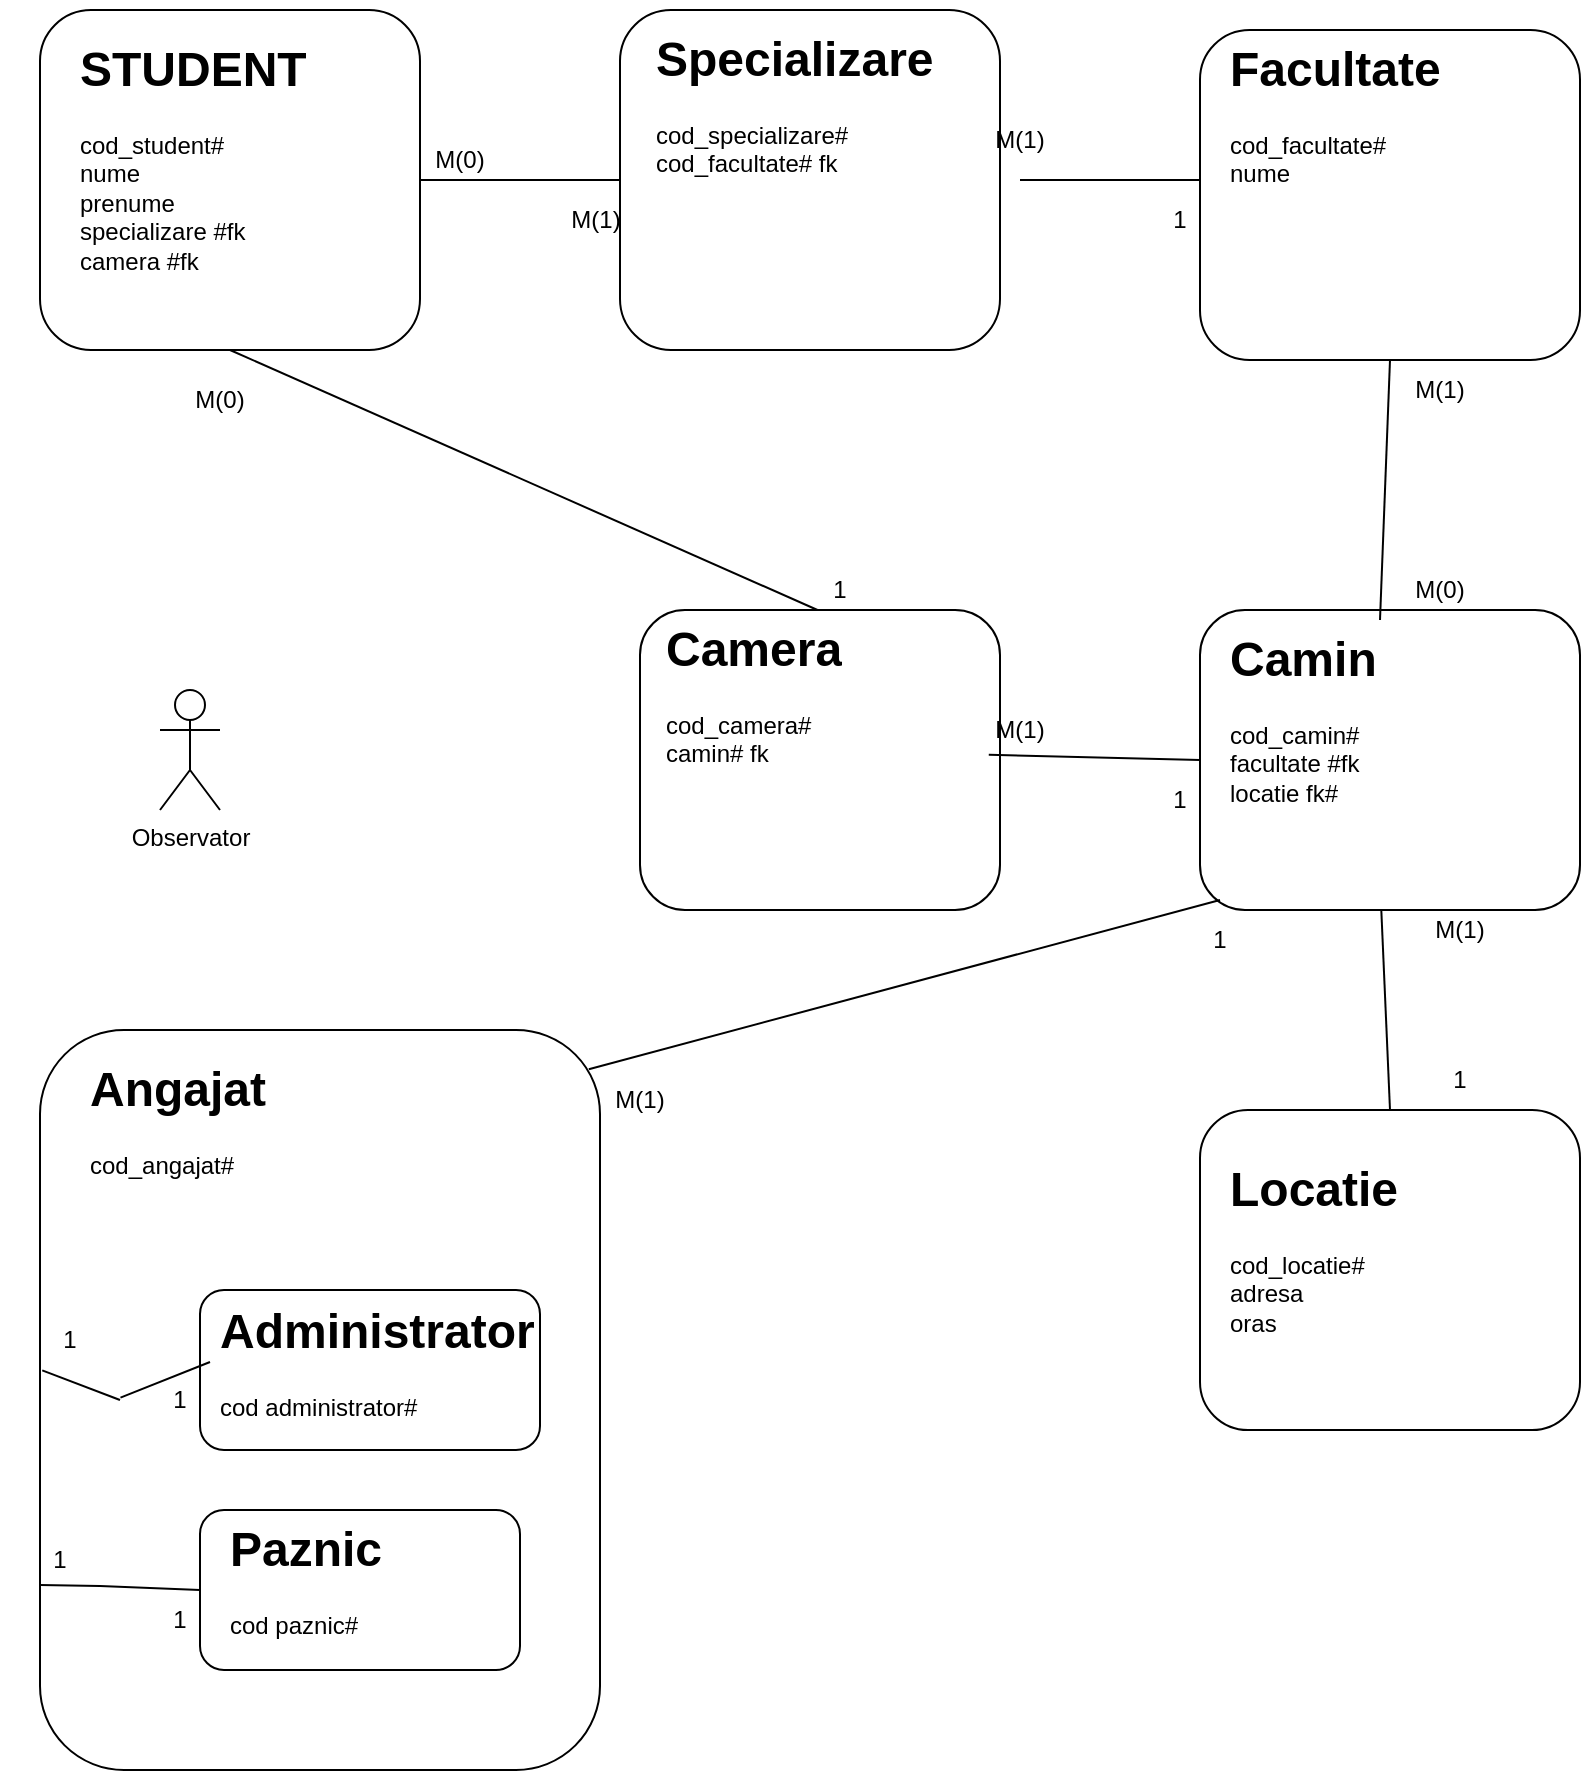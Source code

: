 <mxfile version="21.0.6" type="device"><diagram name="Page-1" id="kE0cmvfl_bC0jg0lT_yP"><mxGraphModel dx="1843" dy="958" grid="1" gridSize="10" guides="1" tooltips="1" connect="1" arrows="1" fold="1" page="1" pageScale="1" pageWidth="850" pageHeight="1100" math="0" shadow="0"><root><mxCell id="0"/><mxCell id="1" parent="0"/><mxCell id="wjrw9tQUmvtQHF_RWvOu-2" value="" style="rounded=1;whiteSpace=wrap;html=1;" vertex="1" parent="1"><mxGeometry x="590" y="60" width="190" height="165" as="geometry"/></mxCell><mxCell id="wjrw9tQUmvtQHF_RWvOu-3" value="" style="rounded=1;whiteSpace=wrap;html=1;" vertex="1" parent="1"><mxGeometry x="590" y="350" width="190" height="150" as="geometry"/></mxCell><mxCell id="wjrw9tQUmvtQHF_RWvOu-4" value="" style="rounded=1;whiteSpace=wrap;html=1;" vertex="1" parent="1"><mxGeometry x="310" y="350" width="180" height="150" as="geometry"/></mxCell><mxCell id="wjrw9tQUmvtQHF_RWvOu-9" value="" style="rounded=1;whiteSpace=wrap;html=1;" vertex="1" parent="1"><mxGeometry x="10" y="50" width="190" height="170" as="geometry"/></mxCell><mxCell id="wjrw9tQUmvtQHF_RWvOu-15" value="&lt;h1&gt;STUDENT&lt;/h1&gt;&lt;div&gt;cod_student#&lt;/div&gt;&lt;div&gt;nume&lt;/div&gt;&lt;div&gt;prenume&lt;/div&gt;&lt;div&gt;specializare #fk&lt;/div&gt;&lt;div&gt;camera #fk&lt;/div&gt;" style="text;html=1;strokeColor=none;fillColor=none;spacing=5;spacingTop=-20;whiteSpace=wrap;overflow=hidden;rounded=0;" vertex="1" parent="1"><mxGeometry x="25" y="60" width="165" height="140" as="geometry"/></mxCell><mxCell id="wjrw9tQUmvtQHF_RWvOu-16" value="&lt;h1&gt;Facultate&lt;/h1&gt;&lt;div&gt;cod_facultate#&lt;/div&gt;&lt;div&gt;nume&lt;/div&gt;&lt;div&gt;&lt;br&gt;&lt;/div&gt;" style="text;html=1;strokeColor=none;fillColor=none;spacing=5;spacingTop=-20;whiteSpace=wrap;overflow=hidden;rounded=0;" vertex="1" parent="1"><mxGeometry x="600" y="60" width="170" height="150" as="geometry"/></mxCell><mxCell id="wjrw9tQUmvtQHF_RWvOu-17" value="" style="rounded=1;whiteSpace=wrap;html=1;" vertex="1" parent="1"><mxGeometry x="300" y="50" width="190" height="170" as="geometry"/></mxCell><mxCell id="wjrw9tQUmvtQHF_RWvOu-18" value="&lt;h1&gt;Specializare&lt;/h1&gt;&lt;div&gt;cod_specializare#&lt;/div&gt;&lt;div&gt;cod_facultate# fk&lt;/div&gt;" style="text;html=1;strokeColor=none;fillColor=none;spacing=5;spacingTop=-20;whiteSpace=wrap;overflow=hidden;rounded=0;" vertex="1" parent="1"><mxGeometry x="312.5" y="55" width="167.5" height="140" as="geometry"/></mxCell><mxCell id="wjrw9tQUmvtQHF_RWvOu-20" value="&lt;h1&gt;Camin&lt;/h1&gt;&lt;div&gt;cod_camin#&lt;/div&gt;&lt;div&gt;facultate #fk&lt;/div&gt;&lt;div&gt;locatie fk#&lt;/div&gt;" style="text;html=1;strokeColor=none;fillColor=none;spacing=5;spacingTop=-20;whiteSpace=wrap;overflow=hidden;rounded=0;" vertex="1" parent="1"><mxGeometry x="600" y="355" width="160" height="140" as="geometry"/></mxCell><mxCell id="wjrw9tQUmvtQHF_RWvOu-21" value="&lt;h1&gt;Camera&lt;/h1&gt;&lt;div&gt;cod_camera#&lt;/div&gt;&lt;div&gt;camin# fk&lt;/div&gt;" style="text;html=1;strokeColor=none;fillColor=none;spacing=5;spacingTop=-20;whiteSpace=wrap;overflow=hidden;rounded=0;" vertex="1" parent="1"><mxGeometry x="317.5" y="350" width="162.5" height="120" as="geometry"/></mxCell><mxCell id="wjrw9tQUmvtQHF_RWvOu-22" value="" style="rounded=1;whiteSpace=wrap;html=1;" vertex="1" parent="1"><mxGeometry x="590" y="600" width="190" height="160" as="geometry"/></mxCell><mxCell id="wjrw9tQUmvtQHF_RWvOu-23" value="&lt;h1&gt;Locatie&lt;/h1&gt;&lt;div&gt;cod_locatie#&lt;/div&gt;&lt;div&gt;adresa&lt;/div&gt;&lt;div&gt;oras&lt;/div&gt;" style="text;html=1;strokeColor=none;fillColor=none;spacing=5;spacingTop=-20;whiteSpace=wrap;overflow=hidden;rounded=0;" vertex="1" parent="1"><mxGeometry x="600" y="620" width="170" height="120" as="geometry"/></mxCell><mxCell id="wjrw9tQUmvtQHF_RWvOu-27" value="" style="endArrow=none;html=1;rounded=0;entryX=1;entryY=0.5;entryDx=0;entryDy=0;exitX=0;exitY=0.5;exitDx=0;exitDy=0;" edge="1" parent="1" source="wjrw9tQUmvtQHF_RWvOu-17" target="wjrw9tQUmvtQHF_RWvOu-9"><mxGeometry width="50" height="50" relative="1" as="geometry"><mxPoint x="480" y="410" as="sourcePoint"/><mxPoint x="530" y="360" as="targetPoint"/></mxGeometry></mxCell><mxCell id="wjrw9tQUmvtQHF_RWvOu-28" value="" style="endArrow=none;html=1;rounded=0;" edge="1" parent="1"><mxGeometry width="50" height="50" relative="1" as="geometry"><mxPoint x="590" y="135" as="sourcePoint"/><mxPoint x="500" y="135" as="targetPoint"/></mxGeometry></mxCell><mxCell id="wjrw9tQUmvtQHF_RWvOu-29" value="" style="endArrow=none;html=1;rounded=0;entryX=0.5;entryY=1;entryDx=0;entryDy=0;exitX=0.5;exitY=0;exitDx=0;exitDy=0;" edge="1" parent="1" source="wjrw9tQUmvtQHF_RWvOu-20" target="wjrw9tQUmvtQHF_RWvOu-2"><mxGeometry width="50" height="50" relative="1" as="geometry"><mxPoint x="480" y="410" as="sourcePoint"/><mxPoint x="530" y="360" as="targetPoint"/></mxGeometry></mxCell><mxCell id="wjrw9tQUmvtQHF_RWvOu-30" value="" style="endArrow=none;html=1;rounded=0;entryX=0;entryY=0.5;entryDx=0;entryDy=0;exitX=1.027;exitY=0.603;exitDx=0;exitDy=0;exitPerimeter=0;" edge="1" parent="1" source="wjrw9tQUmvtQHF_RWvOu-21" target="wjrw9tQUmvtQHF_RWvOu-3"><mxGeometry width="50" height="50" relative="1" as="geometry"><mxPoint x="480" y="410" as="sourcePoint"/><mxPoint x="530" y="360" as="targetPoint"/></mxGeometry></mxCell><mxCell id="wjrw9tQUmvtQHF_RWvOu-31" value="" style="endArrow=none;html=1;rounded=0;exitX=0.5;exitY=0;exitDx=0;exitDy=0;" edge="1" parent="1" source="wjrw9tQUmvtQHF_RWvOu-22"><mxGeometry width="50" height="50" relative="1" as="geometry"><mxPoint x="480" y="410" as="sourcePoint"/><mxPoint x="680.652" y="500" as="targetPoint"/></mxGeometry></mxCell><mxCell id="wjrw9tQUmvtQHF_RWvOu-32" value="" style="endArrow=none;html=1;rounded=0;entryX=0.5;entryY=1;entryDx=0;entryDy=0;exitX=0.5;exitY=0;exitDx=0;exitDy=0;" edge="1" parent="1" source="wjrw9tQUmvtQHF_RWvOu-21" target="wjrw9tQUmvtQHF_RWvOu-9"><mxGeometry width="50" height="50" relative="1" as="geometry"><mxPoint x="480" y="410" as="sourcePoint"/><mxPoint x="530" y="360" as="targetPoint"/></mxGeometry></mxCell><mxCell id="wjrw9tQUmvtQHF_RWvOu-33" value="" style="rounded=1;whiteSpace=wrap;html=1;" vertex="1" parent="1"><mxGeometry x="10" y="560" width="280" height="370" as="geometry"/></mxCell><mxCell id="wjrw9tQUmvtQHF_RWvOu-34" value="&lt;h1&gt;Angajat&lt;/h1&gt;&lt;div&gt;cod_angajat#&lt;/div&gt;&lt;div&gt;&lt;br&gt;&lt;/div&gt;" style="text;html=1;strokeColor=none;fillColor=none;spacing=5;spacingTop=-20;whiteSpace=wrap;overflow=hidden;rounded=0;" vertex="1" parent="1"><mxGeometry x="30" y="570" width="230" height="90" as="geometry"/></mxCell><mxCell id="wjrw9tQUmvtQHF_RWvOu-35" value="" style="rounded=1;whiteSpace=wrap;html=1;" vertex="1" parent="1"><mxGeometry x="90" y="690" width="170" height="80" as="geometry"/></mxCell><mxCell id="wjrw9tQUmvtQHF_RWvOu-36" value="" style="rounded=1;whiteSpace=wrap;html=1;" vertex="1" parent="1"><mxGeometry x="90" y="800" width="160" height="80" as="geometry"/></mxCell><mxCell id="wjrw9tQUmvtQHF_RWvOu-37" value="&lt;h1&gt;Administrator&lt;/h1&gt;&lt;div&gt;cod administrator#&lt;/div&gt;" style="text;html=1;strokeColor=none;fillColor=none;spacing=5;spacingTop=-20;whiteSpace=wrap;overflow=hidden;rounded=0;" vertex="1" parent="1"><mxGeometry x="95" y="691" width="165" height="70" as="geometry"/></mxCell><mxCell id="wjrw9tQUmvtQHF_RWvOu-38" value="&lt;h1&gt;Paznic&lt;/h1&gt;&lt;div&gt;cod paznic#&lt;/div&gt;" style="text;html=1;strokeColor=none;fillColor=none;spacing=5;spacingTop=-20;whiteSpace=wrap;overflow=hidden;rounded=0;" vertex="1" parent="1"><mxGeometry x="100" y="800" width="140" height="70" as="geometry"/></mxCell><mxCell id="wjrw9tQUmvtQHF_RWvOu-39" value="Observator" style="shape=umlActor;verticalLabelPosition=bottom;verticalAlign=top;html=1;outlineConnect=0;" vertex="1" parent="1"><mxGeometry x="70" y="390" width="30" height="60" as="geometry"/></mxCell><mxCell id="wjrw9tQUmvtQHF_RWvOu-40" value="" style="endArrow=none;html=1;rounded=0;entryX=0;entryY=1;entryDx=0;entryDy=0;exitX=0.98;exitY=0.053;exitDx=0;exitDy=0;exitPerimeter=0;" edge="1" parent="1" source="wjrw9tQUmvtQHF_RWvOu-33" target="wjrw9tQUmvtQHF_RWvOu-20"><mxGeometry width="50" height="50" relative="1" as="geometry"><mxPoint x="480" y="540" as="sourcePoint"/><mxPoint x="530" y="490" as="targetPoint"/></mxGeometry></mxCell><mxCell id="wjrw9tQUmvtQHF_RWvOu-41" value="M(0)" style="text;html=1;strokeColor=none;fillColor=none;align=center;verticalAlign=middle;whiteSpace=wrap;rounded=0;" vertex="1" parent="1"><mxGeometry x="70" y="230" width="60" height="30" as="geometry"/></mxCell><mxCell id="wjrw9tQUmvtQHF_RWvOu-42" value="1" style="text;html=1;strokeColor=none;fillColor=none;align=center;verticalAlign=middle;whiteSpace=wrap;rounded=0;" vertex="1" parent="1"><mxGeometry x="380" y="325" width="60" height="30" as="geometry"/></mxCell><mxCell id="wjrw9tQUmvtQHF_RWvOu-43" value="M(0)" style="text;html=1;strokeColor=none;fillColor=none;align=center;verticalAlign=middle;whiteSpace=wrap;rounded=0;" vertex="1" parent="1"><mxGeometry x="190" y="110" width="60" height="30" as="geometry"/></mxCell><mxCell id="wjrw9tQUmvtQHF_RWvOu-44" value="M(1)" style="text;html=1;strokeColor=none;fillColor=none;align=center;verticalAlign=middle;whiteSpace=wrap;rounded=0;" vertex="1" parent="1"><mxGeometry x="257.5" y="140" width="60" height="30" as="geometry"/></mxCell><mxCell id="wjrw9tQUmvtQHF_RWvOu-45" value="M(1)" style="text;html=1;strokeColor=none;fillColor=none;align=center;verticalAlign=middle;whiteSpace=wrap;rounded=0;" vertex="1" parent="1"><mxGeometry x="470" y="100" width="60" height="30" as="geometry"/></mxCell><mxCell id="wjrw9tQUmvtQHF_RWvOu-46" value="1" style="text;html=1;strokeColor=none;fillColor=none;align=center;verticalAlign=middle;whiteSpace=wrap;rounded=0;" vertex="1" parent="1"><mxGeometry x="550" y="140" width="60" height="30" as="geometry"/></mxCell><mxCell id="wjrw9tQUmvtQHF_RWvOu-47" value="M(0)" style="text;html=1;strokeColor=none;fillColor=none;align=center;verticalAlign=middle;whiteSpace=wrap;rounded=0;" vertex="1" parent="1"><mxGeometry x="680" y="325" width="60" height="30" as="geometry"/></mxCell><mxCell id="wjrw9tQUmvtQHF_RWvOu-48" value="M(1)" style="text;html=1;strokeColor=none;fillColor=none;align=center;verticalAlign=middle;whiteSpace=wrap;rounded=0;" vertex="1" parent="1"><mxGeometry x="680" y="225" width="60" height="30" as="geometry"/></mxCell><mxCell id="wjrw9tQUmvtQHF_RWvOu-49" value="M(1)" style="text;html=1;strokeColor=none;fillColor=none;align=center;verticalAlign=middle;whiteSpace=wrap;rounded=0;" vertex="1" parent="1"><mxGeometry x="280" y="580" width="60" height="30" as="geometry"/></mxCell><mxCell id="wjrw9tQUmvtQHF_RWvOu-50" value="1" style="text;html=1;strokeColor=none;fillColor=none;align=center;verticalAlign=middle;whiteSpace=wrap;rounded=0;" vertex="1" parent="1"><mxGeometry x="570" y="500" width="60" height="30" as="geometry"/></mxCell><mxCell id="wjrw9tQUmvtQHF_RWvOu-51" value="M(1)" style="text;html=1;strokeColor=none;fillColor=none;align=center;verticalAlign=middle;whiteSpace=wrap;rounded=0;" vertex="1" parent="1"><mxGeometry x="690" y="495" width="60" height="30" as="geometry"/></mxCell><mxCell id="wjrw9tQUmvtQHF_RWvOu-52" value="1" style="text;html=1;strokeColor=none;fillColor=none;align=center;verticalAlign=middle;whiteSpace=wrap;rounded=0;" vertex="1" parent="1"><mxGeometry x="690" y="570" width="60" height="30" as="geometry"/></mxCell><mxCell id="wjrw9tQUmvtQHF_RWvOu-54" value="M(1)" style="text;html=1;strokeColor=none;fillColor=none;align=center;verticalAlign=middle;whiteSpace=wrap;rounded=0;" vertex="1" parent="1"><mxGeometry x="470" y="395" width="60" height="30" as="geometry"/></mxCell><mxCell id="wjrw9tQUmvtQHF_RWvOu-55" value="1" style="text;html=1;strokeColor=none;fillColor=none;align=center;verticalAlign=middle;whiteSpace=wrap;rounded=0;" vertex="1" parent="1"><mxGeometry x="550" y="430" width="60" height="30" as="geometry"/></mxCell><mxCell id="wjrw9tQUmvtQHF_RWvOu-58" value="" style="endArrow=none;html=1;rounded=0;exitX=0;exitY=0.5;exitDx=0;exitDy=0;entryX=0.004;entryY=0.46;entryDx=0;entryDy=0;entryPerimeter=0;startArrow=none;" edge="1" parent="1" source="wjrw9tQUmvtQHF_RWvOu-62" target="wjrw9tQUmvtQHF_RWvOu-33"><mxGeometry width="50" height="50" relative="1" as="geometry"><mxPoint x="420" y="540" as="sourcePoint"/><mxPoint x="20" y="726" as="targetPoint"/></mxGeometry></mxCell><mxCell id="wjrw9tQUmvtQHF_RWvOu-59" value="" style="endArrow=none;html=1;rounded=0;exitX=0;exitY=0.75;exitDx=0;exitDy=0;entryX=0;entryY=0.5;entryDx=0;entryDy=0;" edge="1" parent="1" source="wjrw9tQUmvtQHF_RWvOu-33" target="wjrw9tQUmvtQHF_RWvOu-36"><mxGeometry width="50" height="50" relative="1" as="geometry"><mxPoint x="420" y="540" as="sourcePoint"/><mxPoint x="470" y="490" as="targetPoint"/><Array as="points"><mxPoint x="40" y="838"/></Array></mxGeometry></mxCell><mxCell id="wjrw9tQUmvtQHF_RWvOu-61" value="1" style="text;html=1;strokeColor=none;fillColor=none;align=center;verticalAlign=middle;whiteSpace=wrap;rounded=0;" vertex="1" parent="1"><mxGeometry x="10" y="700" width="30" height="30" as="geometry"/></mxCell><mxCell id="wjrw9tQUmvtQHF_RWvOu-63" value="" style="endArrow=none;html=1;rounded=0;exitX=0;exitY=0.5;exitDx=0;exitDy=0;entryX=0.004;entryY=0.46;entryDx=0;entryDy=0;entryPerimeter=0;" edge="1" parent="1" source="wjrw9tQUmvtQHF_RWvOu-37" target="wjrw9tQUmvtQHF_RWvOu-62"><mxGeometry width="50" height="50" relative="1" as="geometry"><mxPoint x="95" y="726" as="sourcePoint"/><mxPoint x="11" y="730" as="targetPoint"/></mxGeometry></mxCell><mxCell id="wjrw9tQUmvtQHF_RWvOu-62" value="1" style="text;html=1;strokeColor=none;fillColor=none;align=center;verticalAlign=middle;whiteSpace=wrap;rounded=0;" vertex="1" parent="1"><mxGeometry x="50" y="730" width="60" height="30" as="geometry"/></mxCell><mxCell id="wjrw9tQUmvtQHF_RWvOu-64" value="1" style="text;html=1;strokeColor=none;fillColor=none;align=center;verticalAlign=middle;whiteSpace=wrap;rounded=0;" vertex="1" parent="1"><mxGeometry x="-10" y="810" width="60" height="30" as="geometry"/></mxCell><mxCell id="wjrw9tQUmvtQHF_RWvOu-65" value="1" style="text;html=1;strokeColor=none;fillColor=none;align=center;verticalAlign=middle;whiteSpace=wrap;rounded=0;" vertex="1" parent="1"><mxGeometry x="50" y="840" width="60" height="30" as="geometry"/></mxCell></root></mxGraphModel></diagram></mxfile>